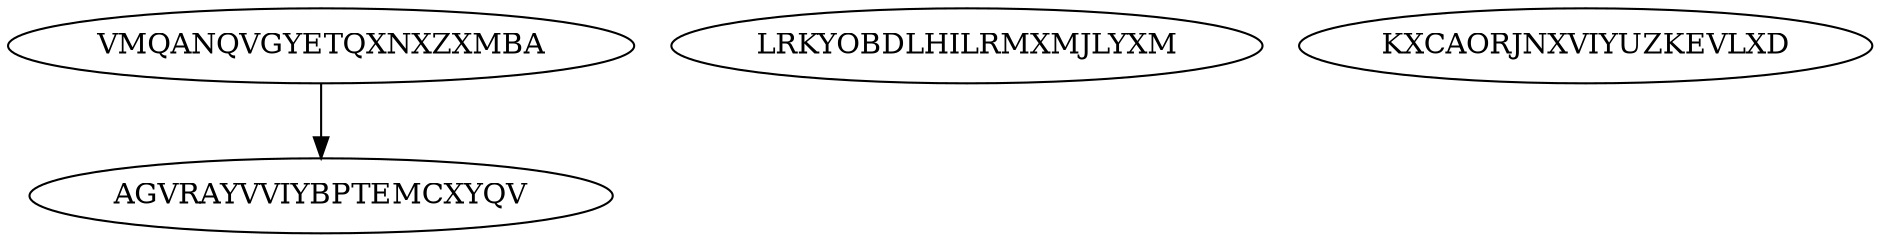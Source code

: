 digraph N4M1 {
	VMQANQVGYETQXNXZXMBA	[Weight=19];
	LRKYOBDLHILRMXMJLYXM	[Weight=13];
	AGVRAYVVIYBPTEMCXYQV	[Weight=16];
	KXCAORJNXVIYUZKEVLXD	[Weight=20];
	VMQANQVGYETQXNXZXMBA -> AGVRAYVVIYBPTEMCXYQV [Weight=10];
}
